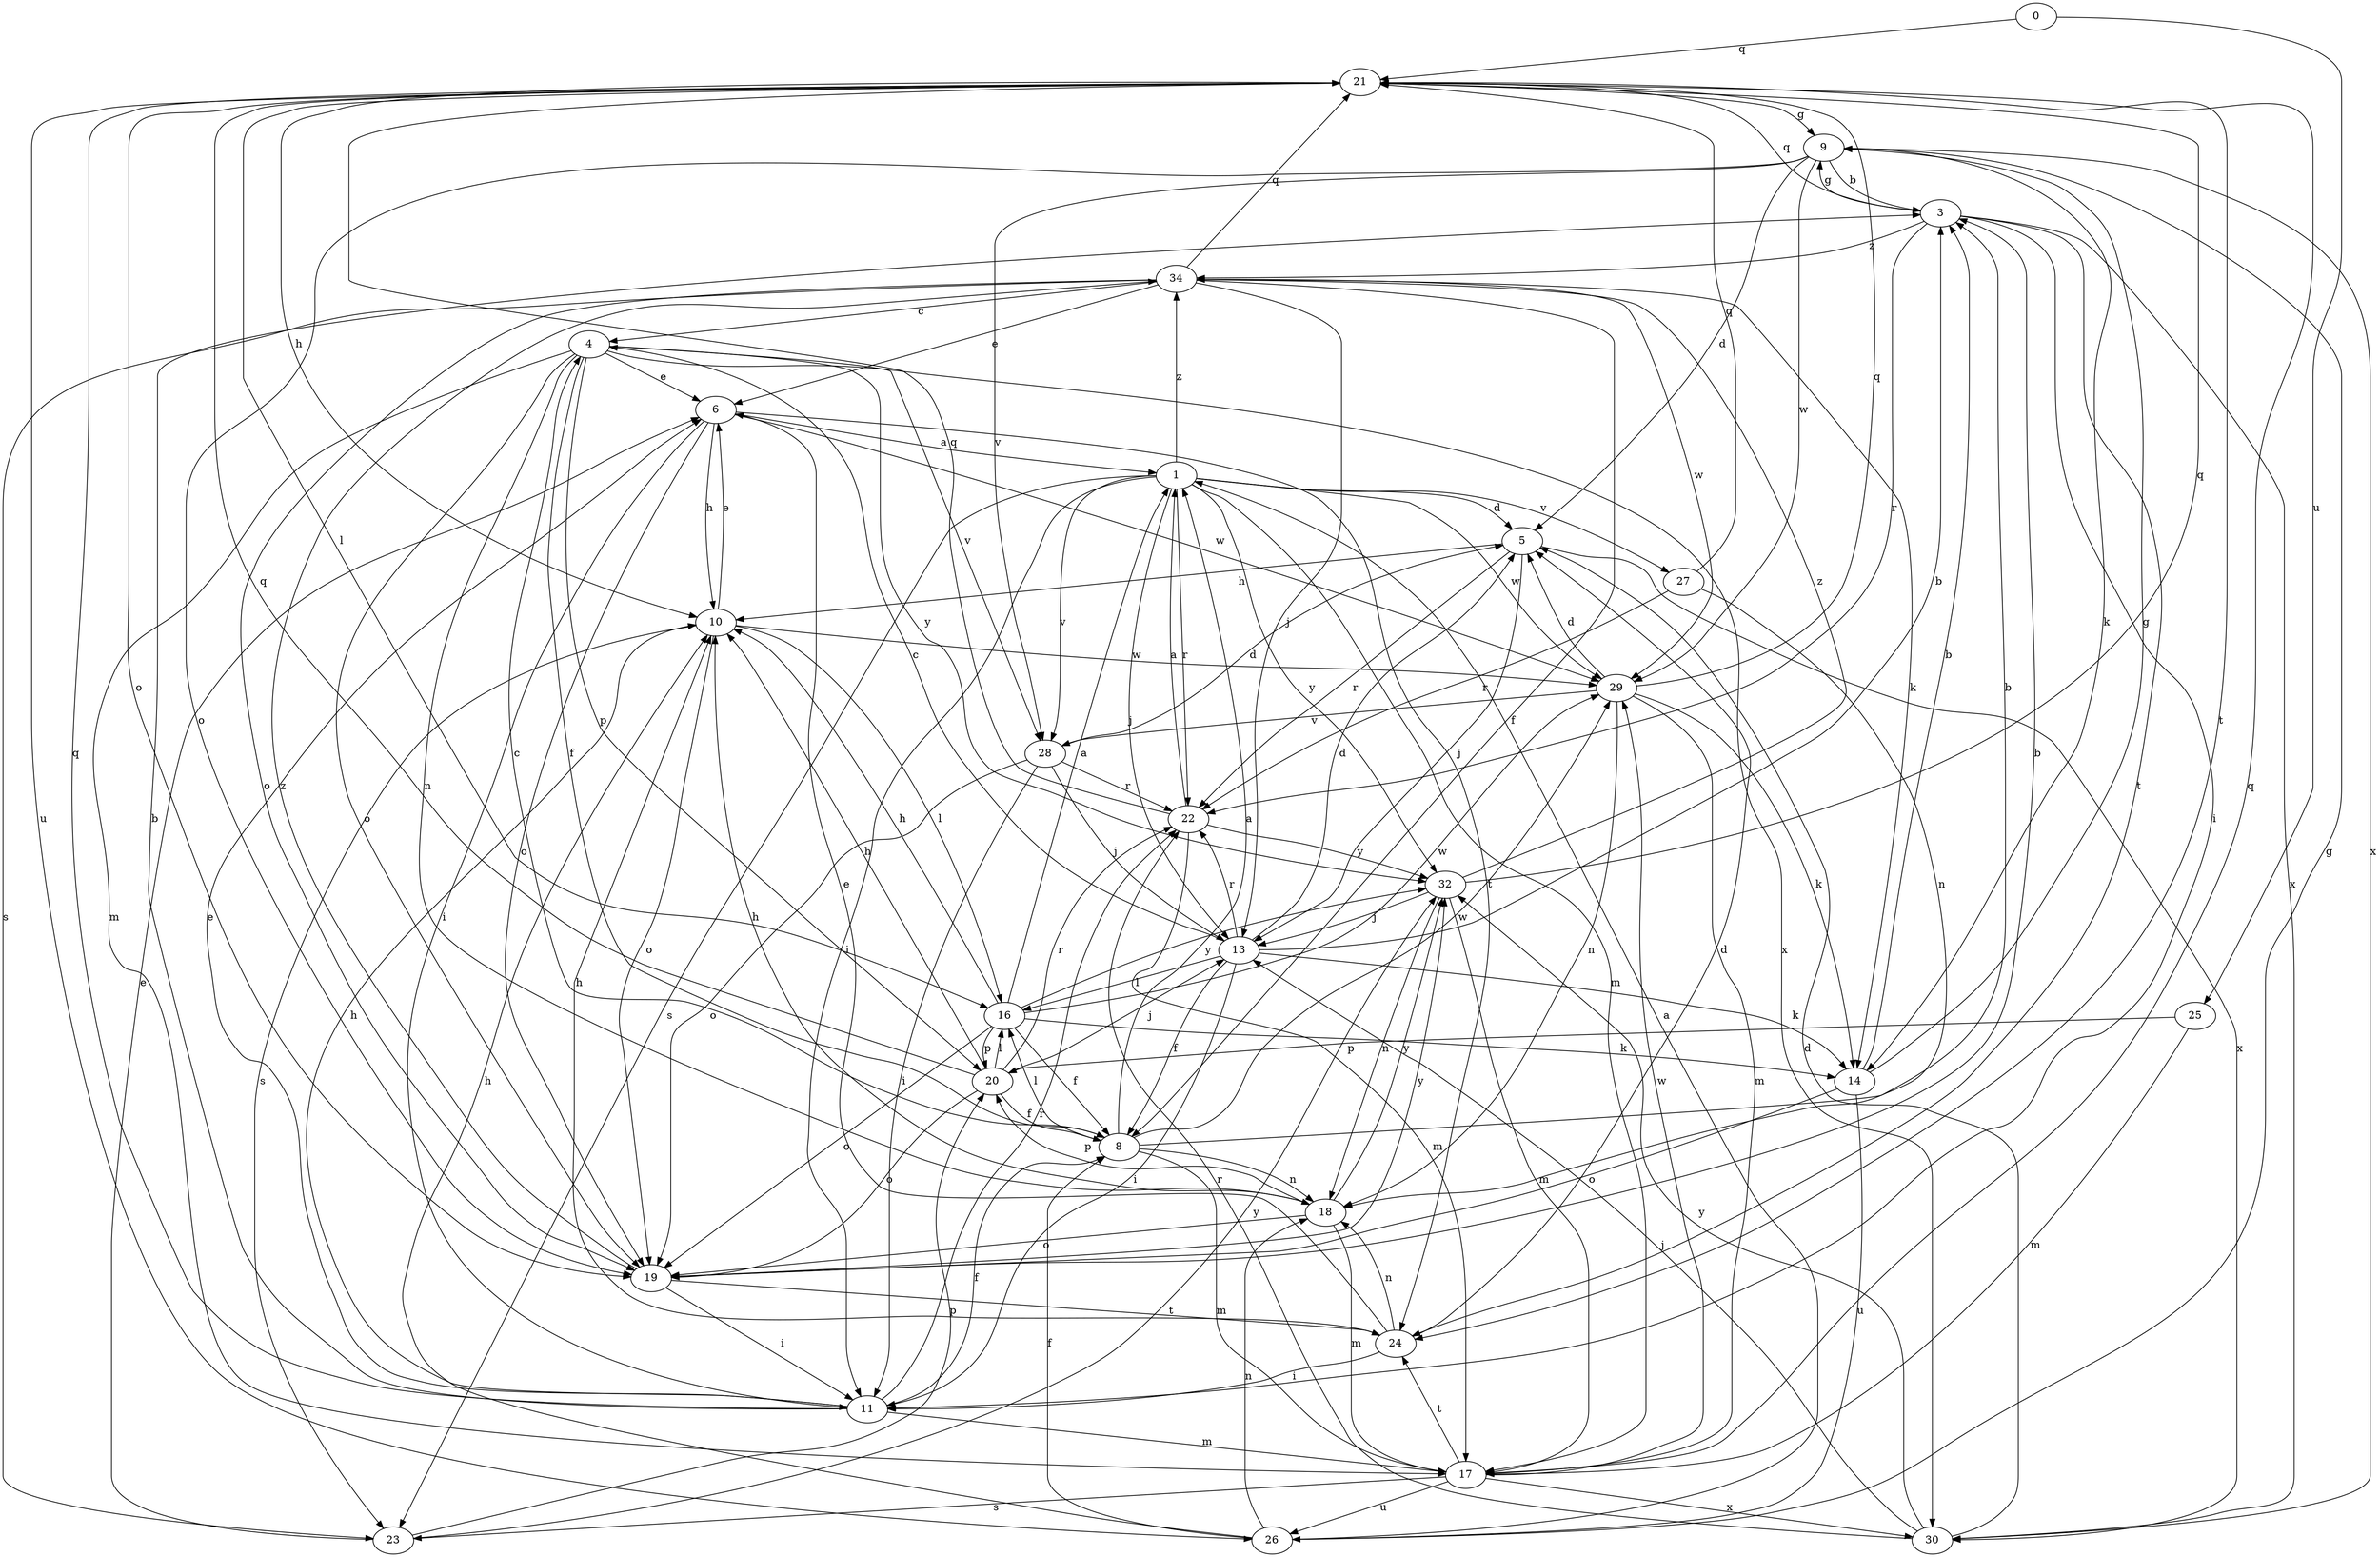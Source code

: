 strict digraph  {
0;
1;
3;
4;
5;
6;
8;
9;
10;
11;
13;
14;
16;
17;
18;
19;
20;
21;
22;
23;
24;
25;
26;
27;
28;
29;
30;
32;
34;
0 -> 21  [label=q];
0 -> 25  [label=u];
1 -> 5  [label=d];
1 -> 11  [label=i];
1 -> 13  [label=j];
1 -> 17  [label=m];
1 -> 22  [label=r];
1 -> 23  [label=s];
1 -> 27  [label=v];
1 -> 28  [label=v];
1 -> 29  [label=w];
1 -> 32  [label=y];
1 -> 34  [label=z];
3 -> 9  [label=g];
3 -> 11  [label=i];
3 -> 21  [label=q];
3 -> 22  [label=r];
3 -> 24  [label=t];
3 -> 30  [label=x];
3 -> 34  [label=z];
4 -> 6  [label=e];
4 -> 8  [label=f];
4 -> 17  [label=m];
4 -> 18  [label=n];
4 -> 19  [label=o];
4 -> 20  [label=p];
4 -> 28  [label=v];
4 -> 30  [label=x];
4 -> 32  [label=y];
5 -> 10  [label=h];
5 -> 13  [label=j];
5 -> 22  [label=r];
5 -> 30  [label=x];
6 -> 1  [label=a];
6 -> 10  [label=h];
6 -> 11  [label=i];
6 -> 19  [label=o];
6 -> 24  [label=t];
6 -> 29  [label=w];
8 -> 1  [label=a];
8 -> 3  [label=b];
8 -> 4  [label=c];
8 -> 16  [label=l];
8 -> 17  [label=m];
8 -> 18  [label=n];
8 -> 29  [label=w];
9 -> 3  [label=b];
9 -> 5  [label=d];
9 -> 14  [label=k];
9 -> 19  [label=o];
9 -> 28  [label=v];
9 -> 29  [label=w];
9 -> 30  [label=x];
10 -> 6  [label=e];
10 -> 16  [label=l];
10 -> 19  [label=o];
10 -> 23  [label=s];
10 -> 29  [label=w];
11 -> 3  [label=b];
11 -> 6  [label=e];
11 -> 8  [label=f];
11 -> 10  [label=h];
11 -> 17  [label=m];
11 -> 21  [label=q];
11 -> 22  [label=r];
13 -> 3  [label=b];
13 -> 4  [label=c];
13 -> 5  [label=d];
13 -> 8  [label=f];
13 -> 11  [label=i];
13 -> 14  [label=k];
13 -> 16  [label=l];
13 -> 22  [label=r];
14 -> 3  [label=b];
14 -> 9  [label=g];
14 -> 19  [label=o];
14 -> 26  [label=u];
16 -> 1  [label=a];
16 -> 8  [label=f];
16 -> 10  [label=h];
16 -> 14  [label=k];
16 -> 19  [label=o];
16 -> 20  [label=p];
16 -> 29  [label=w];
16 -> 32  [label=y];
17 -> 21  [label=q];
17 -> 23  [label=s];
17 -> 24  [label=t];
17 -> 26  [label=u];
17 -> 29  [label=w];
17 -> 30  [label=x];
18 -> 10  [label=h];
18 -> 17  [label=m];
18 -> 19  [label=o];
18 -> 20  [label=p];
18 -> 32  [label=y];
19 -> 3  [label=b];
19 -> 11  [label=i];
19 -> 24  [label=t];
19 -> 32  [label=y];
19 -> 34  [label=z];
20 -> 8  [label=f];
20 -> 10  [label=h];
20 -> 13  [label=j];
20 -> 16  [label=l];
20 -> 19  [label=o];
20 -> 21  [label=q];
20 -> 22  [label=r];
21 -> 9  [label=g];
21 -> 10  [label=h];
21 -> 16  [label=l];
21 -> 19  [label=o];
21 -> 24  [label=t];
21 -> 26  [label=u];
22 -> 1  [label=a];
22 -> 17  [label=m];
22 -> 21  [label=q];
22 -> 32  [label=y];
23 -> 6  [label=e];
23 -> 20  [label=p];
23 -> 32  [label=y];
24 -> 5  [label=d];
24 -> 6  [label=e];
24 -> 10  [label=h];
24 -> 11  [label=i];
24 -> 18  [label=n];
25 -> 17  [label=m];
25 -> 20  [label=p];
26 -> 1  [label=a];
26 -> 8  [label=f];
26 -> 9  [label=g];
26 -> 10  [label=h];
26 -> 18  [label=n];
27 -> 18  [label=n];
27 -> 21  [label=q];
27 -> 22  [label=r];
28 -> 5  [label=d];
28 -> 11  [label=i];
28 -> 13  [label=j];
28 -> 19  [label=o];
28 -> 22  [label=r];
29 -> 5  [label=d];
29 -> 14  [label=k];
29 -> 17  [label=m];
29 -> 18  [label=n];
29 -> 21  [label=q];
29 -> 28  [label=v];
30 -> 5  [label=d];
30 -> 13  [label=j];
30 -> 22  [label=r];
30 -> 32  [label=y];
32 -> 13  [label=j];
32 -> 17  [label=m];
32 -> 18  [label=n];
32 -> 21  [label=q];
32 -> 34  [label=z];
34 -> 4  [label=c];
34 -> 6  [label=e];
34 -> 8  [label=f];
34 -> 13  [label=j];
34 -> 14  [label=k];
34 -> 19  [label=o];
34 -> 21  [label=q];
34 -> 23  [label=s];
34 -> 29  [label=w];
}
